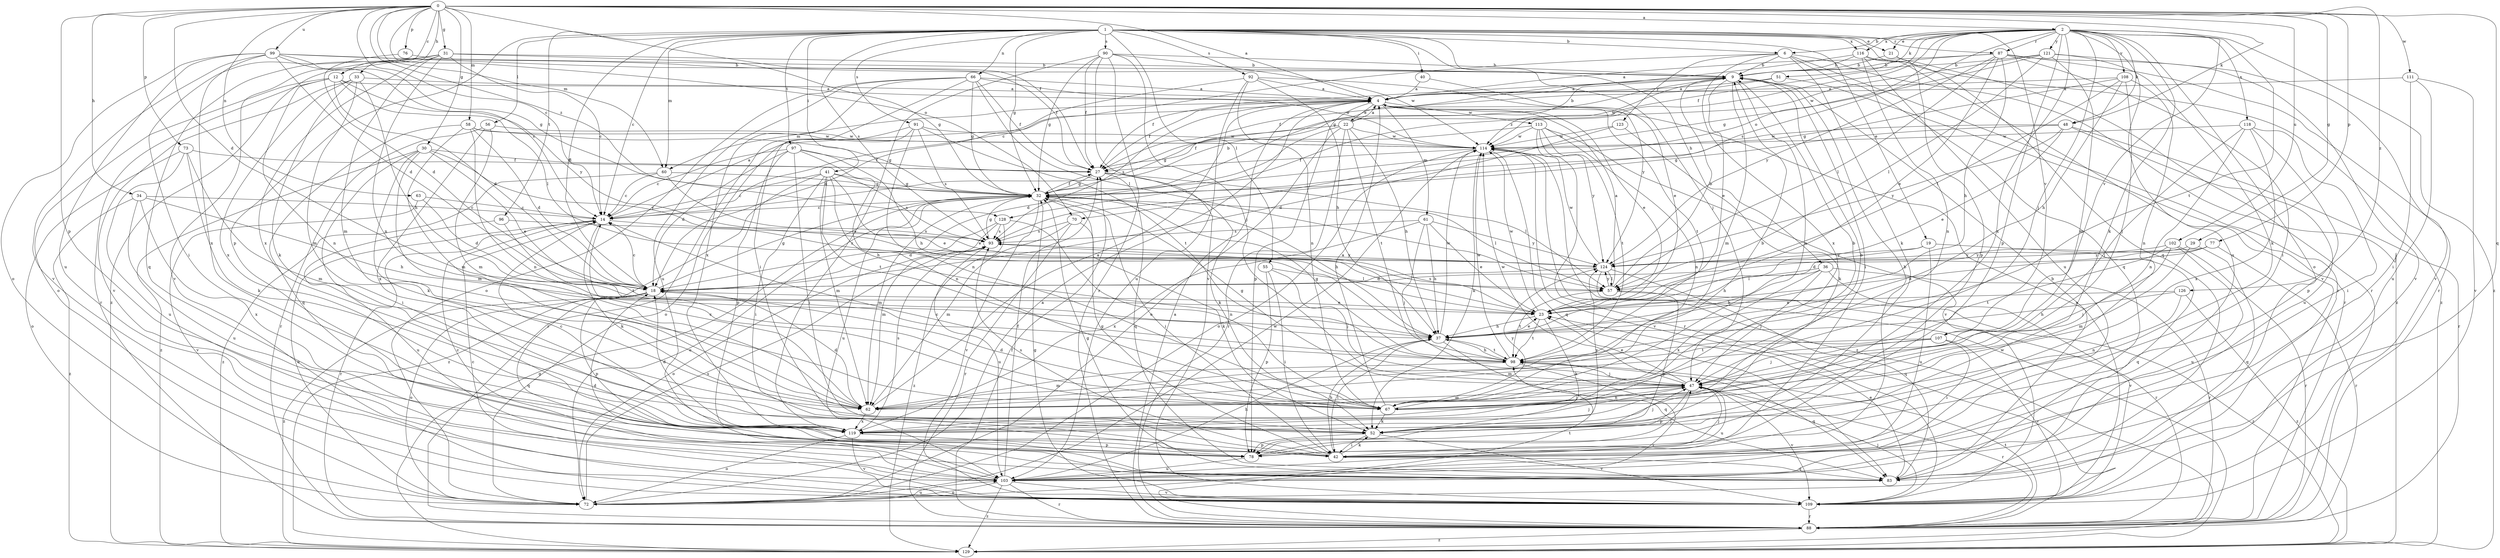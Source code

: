 strict digraph  {
0;
1;
2;
4;
6;
9;
12;
14;
18;
19;
21;
22;
23;
27;
29;
30;
31;
32;
33;
34;
36;
37;
40;
41;
42;
47;
48;
51;
52;
55;
56;
57;
58;
60;
61;
62;
63;
66;
67;
70;
72;
73;
76;
77;
78;
83;
87;
88;
90;
91;
92;
93;
96;
97;
98;
99;
102;
103;
107;
108;
109;
111;
113;
114;
116;
118;
119;
121;
123;
124;
126;
128;
129;
0 -> 2  [label=a];
0 -> 4  [label=a];
0 -> 12  [label=c];
0 -> 14  [label=c];
0 -> 18  [label=d];
0 -> 27  [label=f];
0 -> 29  [label=g];
0 -> 30  [label=g];
0 -> 31  [label=g];
0 -> 33  [label=h];
0 -> 34  [label=h];
0 -> 48  [label=k];
0 -> 58  [label=m];
0 -> 60  [label=m];
0 -> 63  [label=n];
0 -> 70  [label=o];
0 -> 73  [label=p];
0 -> 76  [label=p];
0 -> 77  [label=p];
0 -> 78  [label=p];
0 -> 83  [label=q];
0 -> 99  [label=u];
0 -> 102  [label=u];
0 -> 111  [label=w];
0 -> 126  [label=z];
0 -> 128  [label=z];
1 -> 6  [label=b];
1 -> 14  [label=c];
1 -> 18  [label=d];
1 -> 19  [label=e];
1 -> 21  [label=e];
1 -> 32  [label=g];
1 -> 36  [label=h];
1 -> 40  [label=i];
1 -> 41  [label=i];
1 -> 47  [label=j];
1 -> 55  [label=l];
1 -> 56  [label=l];
1 -> 60  [label=m];
1 -> 66  [label=n];
1 -> 78  [label=p];
1 -> 83  [label=q];
1 -> 87  [label=r];
1 -> 90  [label=s];
1 -> 91  [label=s];
1 -> 92  [label=s];
1 -> 93  [label=s];
1 -> 96  [label=t];
1 -> 97  [label=t];
1 -> 107  [label=v];
1 -> 116  [label=x];
2 -> 6  [label=b];
2 -> 21  [label=e];
2 -> 27  [label=f];
2 -> 47  [label=j];
2 -> 48  [label=k];
2 -> 51  [label=k];
2 -> 52  [label=k];
2 -> 70  [label=o];
2 -> 72  [label=o];
2 -> 78  [label=p];
2 -> 87  [label=r];
2 -> 93  [label=s];
2 -> 98  [label=t];
2 -> 103  [label=u];
2 -> 107  [label=v];
2 -> 108  [label=v];
2 -> 116  [label=x];
2 -> 118  [label=x];
2 -> 119  [label=x];
2 -> 121  [label=y];
2 -> 128  [label=z];
2 -> 129  [label=z];
4 -> 22  [label=e];
4 -> 23  [label=e];
4 -> 27  [label=f];
4 -> 60  [label=m];
4 -> 61  [label=m];
4 -> 78  [label=p];
4 -> 93  [label=s];
4 -> 98  [label=t];
4 -> 113  [label=w];
6 -> 9  [label=b];
6 -> 14  [label=c];
6 -> 52  [label=k];
6 -> 83  [label=q];
6 -> 88  [label=r];
6 -> 119  [label=x];
6 -> 123  [label=y];
6 -> 129  [label=z];
9 -> 4  [label=a];
9 -> 23  [label=e];
9 -> 27  [label=f];
9 -> 42  [label=i];
9 -> 62  [label=m];
9 -> 67  [label=n];
9 -> 114  [label=w];
12 -> 4  [label=a];
12 -> 18  [label=d];
12 -> 57  [label=l];
12 -> 67  [label=n];
12 -> 72  [label=o];
12 -> 88  [label=r];
12 -> 124  [label=y];
14 -> 4  [label=a];
14 -> 9  [label=b];
14 -> 52  [label=k];
14 -> 72  [label=o];
14 -> 88  [label=r];
14 -> 93  [label=s];
18 -> 14  [label=c];
18 -> 23  [label=e];
18 -> 32  [label=g];
18 -> 72  [label=o];
18 -> 78  [label=p];
18 -> 83  [label=q];
18 -> 129  [label=z];
19 -> 37  [label=h];
19 -> 83  [label=q];
19 -> 103  [label=u];
19 -> 124  [label=y];
21 -> 9  [label=b];
21 -> 78  [label=p];
21 -> 88  [label=r];
22 -> 4  [label=a];
22 -> 9  [label=b];
22 -> 18  [label=d];
22 -> 32  [label=g];
22 -> 37  [label=h];
22 -> 72  [label=o];
22 -> 88  [label=r];
22 -> 98  [label=t];
22 -> 114  [label=w];
23 -> 37  [label=h];
23 -> 52  [label=k];
23 -> 93  [label=s];
23 -> 98  [label=t];
23 -> 114  [label=w];
27 -> 32  [label=g];
27 -> 52  [label=k];
27 -> 57  [label=l];
27 -> 83  [label=q];
29 -> 62  [label=m];
29 -> 83  [label=q];
29 -> 124  [label=y];
30 -> 23  [label=e];
30 -> 27  [label=f];
30 -> 42  [label=i];
30 -> 52  [label=k];
30 -> 62  [label=m];
30 -> 124  [label=y];
30 -> 129  [label=z];
31 -> 9  [label=b];
31 -> 14  [label=c];
31 -> 32  [label=g];
31 -> 42  [label=i];
31 -> 62  [label=m];
31 -> 67  [label=n];
31 -> 83  [label=q];
31 -> 109  [label=v];
31 -> 119  [label=x];
31 -> 129  [label=z];
32 -> 14  [label=c];
32 -> 27  [label=f];
32 -> 37  [label=h];
32 -> 42  [label=i];
32 -> 57  [label=l];
32 -> 62  [label=m];
32 -> 72  [label=o];
32 -> 103  [label=u];
32 -> 109  [label=v];
33 -> 4  [label=a];
33 -> 37  [label=h];
33 -> 52  [label=k];
33 -> 62  [label=m];
33 -> 109  [label=v];
33 -> 119  [label=x];
34 -> 14  [label=c];
34 -> 37  [label=h];
34 -> 103  [label=u];
34 -> 119  [label=x];
34 -> 129  [label=z];
36 -> 37  [label=h];
36 -> 47  [label=j];
36 -> 57  [label=l];
36 -> 88  [label=r];
36 -> 109  [label=v];
36 -> 119  [label=x];
37 -> 23  [label=e];
37 -> 42  [label=i];
37 -> 83  [label=q];
37 -> 98  [label=t];
37 -> 114  [label=w];
40 -> 4  [label=a];
40 -> 23  [label=e];
41 -> 14  [label=c];
41 -> 23  [label=e];
41 -> 32  [label=g];
41 -> 37  [label=h];
41 -> 42  [label=i];
41 -> 62  [label=m];
41 -> 93  [label=s];
41 -> 98  [label=t];
41 -> 129  [label=z];
42 -> 9  [label=b];
42 -> 32  [label=g];
42 -> 37  [label=h];
42 -> 47  [label=j];
42 -> 52  [label=k];
42 -> 83  [label=q];
42 -> 93  [label=s];
47 -> 23  [label=e];
47 -> 32  [label=g];
47 -> 62  [label=m];
47 -> 67  [label=n];
47 -> 78  [label=p];
47 -> 88  [label=r];
47 -> 103  [label=u];
47 -> 109  [label=v];
47 -> 114  [label=w];
48 -> 23  [label=e];
48 -> 32  [label=g];
48 -> 88  [label=r];
48 -> 103  [label=u];
48 -> 114  [label=w];
48 -> 124  [label=y];
51 -> 4  [label=a];
51 -> 27  [label=f];
51 -> 88  [label=r];
52 -> 42  [label=i];
52 -> 47  [label=j];
52 -> 78  [label=p];
52 -> 109  [label=v];
52 -> 124  [label=y];
55 -> 42  [label=i];
55 -> 47  [label=j];
55 -> 57  [label=l];
55 -> 78  [label=p];
56 -> 62  [label=m];
56 -> 88  [label=r];
56 -> 114  [label=w];
56 -> 119  [label=x];
57 -> 4  [label=a];
57 -> 9  [label=b];
57 -> 78  [label=p];
57 -> 98  [label=t];
57 -> 124  [label=y];
57 -> 129  [label=z];
58 -> 18  [label=d];
58 -> 32  [label=g];
58 -> 62  [label=m];
58 -> 67  [label=n];
58 -> 83  [label=q];
58 -> 114  [label=w];
60 -> 14  [label=c];
60 -> 23  [label=e];
60 -> 32  [label=g];
60 -> 129  [label=z];
61 -> 23  [label=e];
61 -> 37  [label=h];
61 -> 47  [label=j];
61 -> 93  [label=s];
61 -> 119  [label=x];
61 -> 124  [label=y];
62 -> 4  [label=a];
62 -> 9  [label=b];
62 -> 14  [label=c];
62 -> 18  [label=d];
62 -> 119  [label=x];
63 -> 14  [label=c];
63 -> 18  [label=d];
63 -> 109  [label=v];
66 -> 4  [label=a];
66 -> 27  [label=f];
66 -> 32  [label=g];
66 -> 42  [label=i];
66 -> 57  [label=l];
66 -> 72  [label=o];
66 -> 103  [label=u];
66 -> 114  [label=w];
66 -> 119  [label=x];
67 -> 4  [label=a];
67 -> 9  [label=b];
67 -> 14  [label=c];
67 -> 18  [label=d];
67 -> 47  [label=j];
67 -> 52  [label=k];
67 -> 124  [label=y];
70 -> 52  [label=k];
70 -> 62  [label=m];
70 -> 88  [label=r];
70 -> 93  [label=s];
72 -> 4  [label=a];
72 -> 93  [label=s];
72 -> 98  [label=t];
72 -> 103  [label=u];
72 -> 114  [label=w];
73 -> 27  [label=f];
73 -> 52  [label=k];
73 -> 62  [label=m];
73 -> 72  [label=o];
73 -> 103  [label=u];
76 -> 9  [label=b];
76 -> 18  [label=d];
77 -> 18  [label=d];
77 -> 23  [label=e];
77 -> 88  [label=r];
77 -> 124  [label=y];
78 -> 47  [label=j];
78 -> 103  [label=u];
83 -> 9  [label=b];
83 -> 18  [label=d];
83 -> 23  [label=e];
83 -> 32  [label=g];
87 -> 4  [label=a];
87 -> 9  [label=b];
87 -> 23  [label=e];
87 -> 37  [label=h];
87 -> 42  [label=i];
87 -> 57  [label=l];
87 -> 88  [label=r];
87 -> 109  [label=v];
87 -> 124  [label=y];
88 -> 4  [label=a];
88 -> 27  [label=f];
88 -> 98  [label=t];
88 -> 129  [label=z];
90 -> 9  [label=b];
90 -> 27  [label=f];
90 -> 32  [label=g];
90 -> 47  [label=j];
90 -> 88  [label=r];
90 -> 109  [label=v];
90 -> 114  [label=w];
90 -> 119  [label=x];
91 -> 67  [label=n];
91 -> 72  [label=o];
91 -> 88  [label=r];
91 -> 93  [label=s];
91 -> 98  [label=t];
91 -> 114  [label=w];
92 -> 4  [label=a];
92 -> 18  [label=d];
92 -> 37  [label=h];
92 -> 67  [label=n];
92 -> 103  [label=u];
92 -> 124  [label=y];
93 -> 32  [label=g];
93 -> 72  [label=o];
93 -> 103  [label=u];
93 -> 124  [label=y];
96 -> 93  [label=s];
96 -> 98  [label=t];
96 -> 103  [label=u];
97 -> 14  [label=c];
97 -> 18  [label=d];
97 -> 27  [label=f];
97 -> 37  [label=h];
97 -> 42  [label=i];
97 -> 67  [label=n];
97 -> 78  [label=p];
98 -> 32  [label=g];
98 -> 37  [label=h];
98 -> 47  [label=j];
98 -> 62  [label=m];
98 -> 83  [label=q];
98 -> 88  [label=r];
98 -> 114  [label=w];
99 -> 9  [label=b];
99 -> 14  [label=c];
99 -> 18  [label=d];
99 -> 27  [label=f];
99 -> 32  [label=g];
99 -> 72  [label=o];
99 -> 103  [label=u];
99 -> 109  [label=v];
99 -> 119  [label=x];
102 -> 47  [label=j];
102 -> 88  [label=r];
102 -> 98  [label=t];
102 -> 103  [label=u];
102 -> 124  [label=y];
103 -> 14  [label=c];
103 -> 27  [label=f];
103 -> 37  [label=h];
103 -> 72  [label=o];
103 -> 88  [label=r];
103 -> 109  [label=v];
103 -> 129  [label=z];
107 -> 42  [label=i];
107 -> 47  [label=j];
107 -> 62  [label=m];
107 -> 98  [label=t];
107 -> 109  [label=v];
108 -> 4  [label=a];
108 -> 32  [label=g];
108 -> 37  [label=h];
108 -> 47  [label=j];
108 -> 57  [label=l];
108 -> 67  [label=n];
109 -> 4  [label=a];
109 -> 14  [label=c];
109 -> 32  [label=g];
109 -> 47  [label=j];
109 -> 88  [label=r];
111 -> 4  [label=a];
111 -> 42  [label=i];
111 -> 103  [label=u];
111 -> 109  [label=v];
113 -> 27  [label=f];
113 -> 67  [label=n];
113 -> 88  [label=r];
113 -> 98  [label=t];
113 -> 109  [label=v];
113 -> 114  [label=w];
113 -> 124  [label=y];
114 -> 27  [label=f];
114 -> 52  [label=k];
114 -> 72  [label=o];
114 -> 83  [label=q];
114 -> 109  [label=v];
114 -> 129  [label=z];
116 -> 9  [label=b];
116 -> 32  [label=g];
116 -> 67  [label=n];
116 -> 103  [label=u];
116 -> 109  [label=v];
116 -> 129  [label=z];
118 -> 42  [label=i];
118 -> 47  [label=j];
118 -> 67  [label=n];
118 -> 78  [label=p];
118 -> 114  [label=w];
118 -> 119  [label=x];
119 -> 9  [label=b];
119 -> 14  [label=c];
119 -> 18  [label=d];
119 -> 47  [label=j];
119 -> 72  [label=o];
119 -> 78  [label=p];
119 -> 93  [label=s];
119 -> 109  [label=v];
121 -> 9  [label=b];
121 -> 32  [label=g];
121 -> 52  [label=k];
121 -> 57  [label=l];
121 -> 62  [label=m];
121 -> 109  [label=v];
121 -> 114  [label=w];
123 -> 18  [label=d];
123 -> 52  [label=k];
123 -> 114  [label=w];
124 -> 18  [label=d];
124 -> 57  [label=l];
124 -> 83  [label=q];
124 -> 88  [label=r];
124 -> 114  [label=w];
126 -> 23  [label=e];
126 -> 37  [label=h];
126 -> 67  [label=n];
126 -> 129  [label=z];
128 -> 18  [label=d];
128 -> 62  [label=m];
128 -> 67  [label=n];
128 -> 93  [label=s];
128 -> 129  [label=z];
129 -> 32  [label=g];
129 -> 114  [label=w];
}
